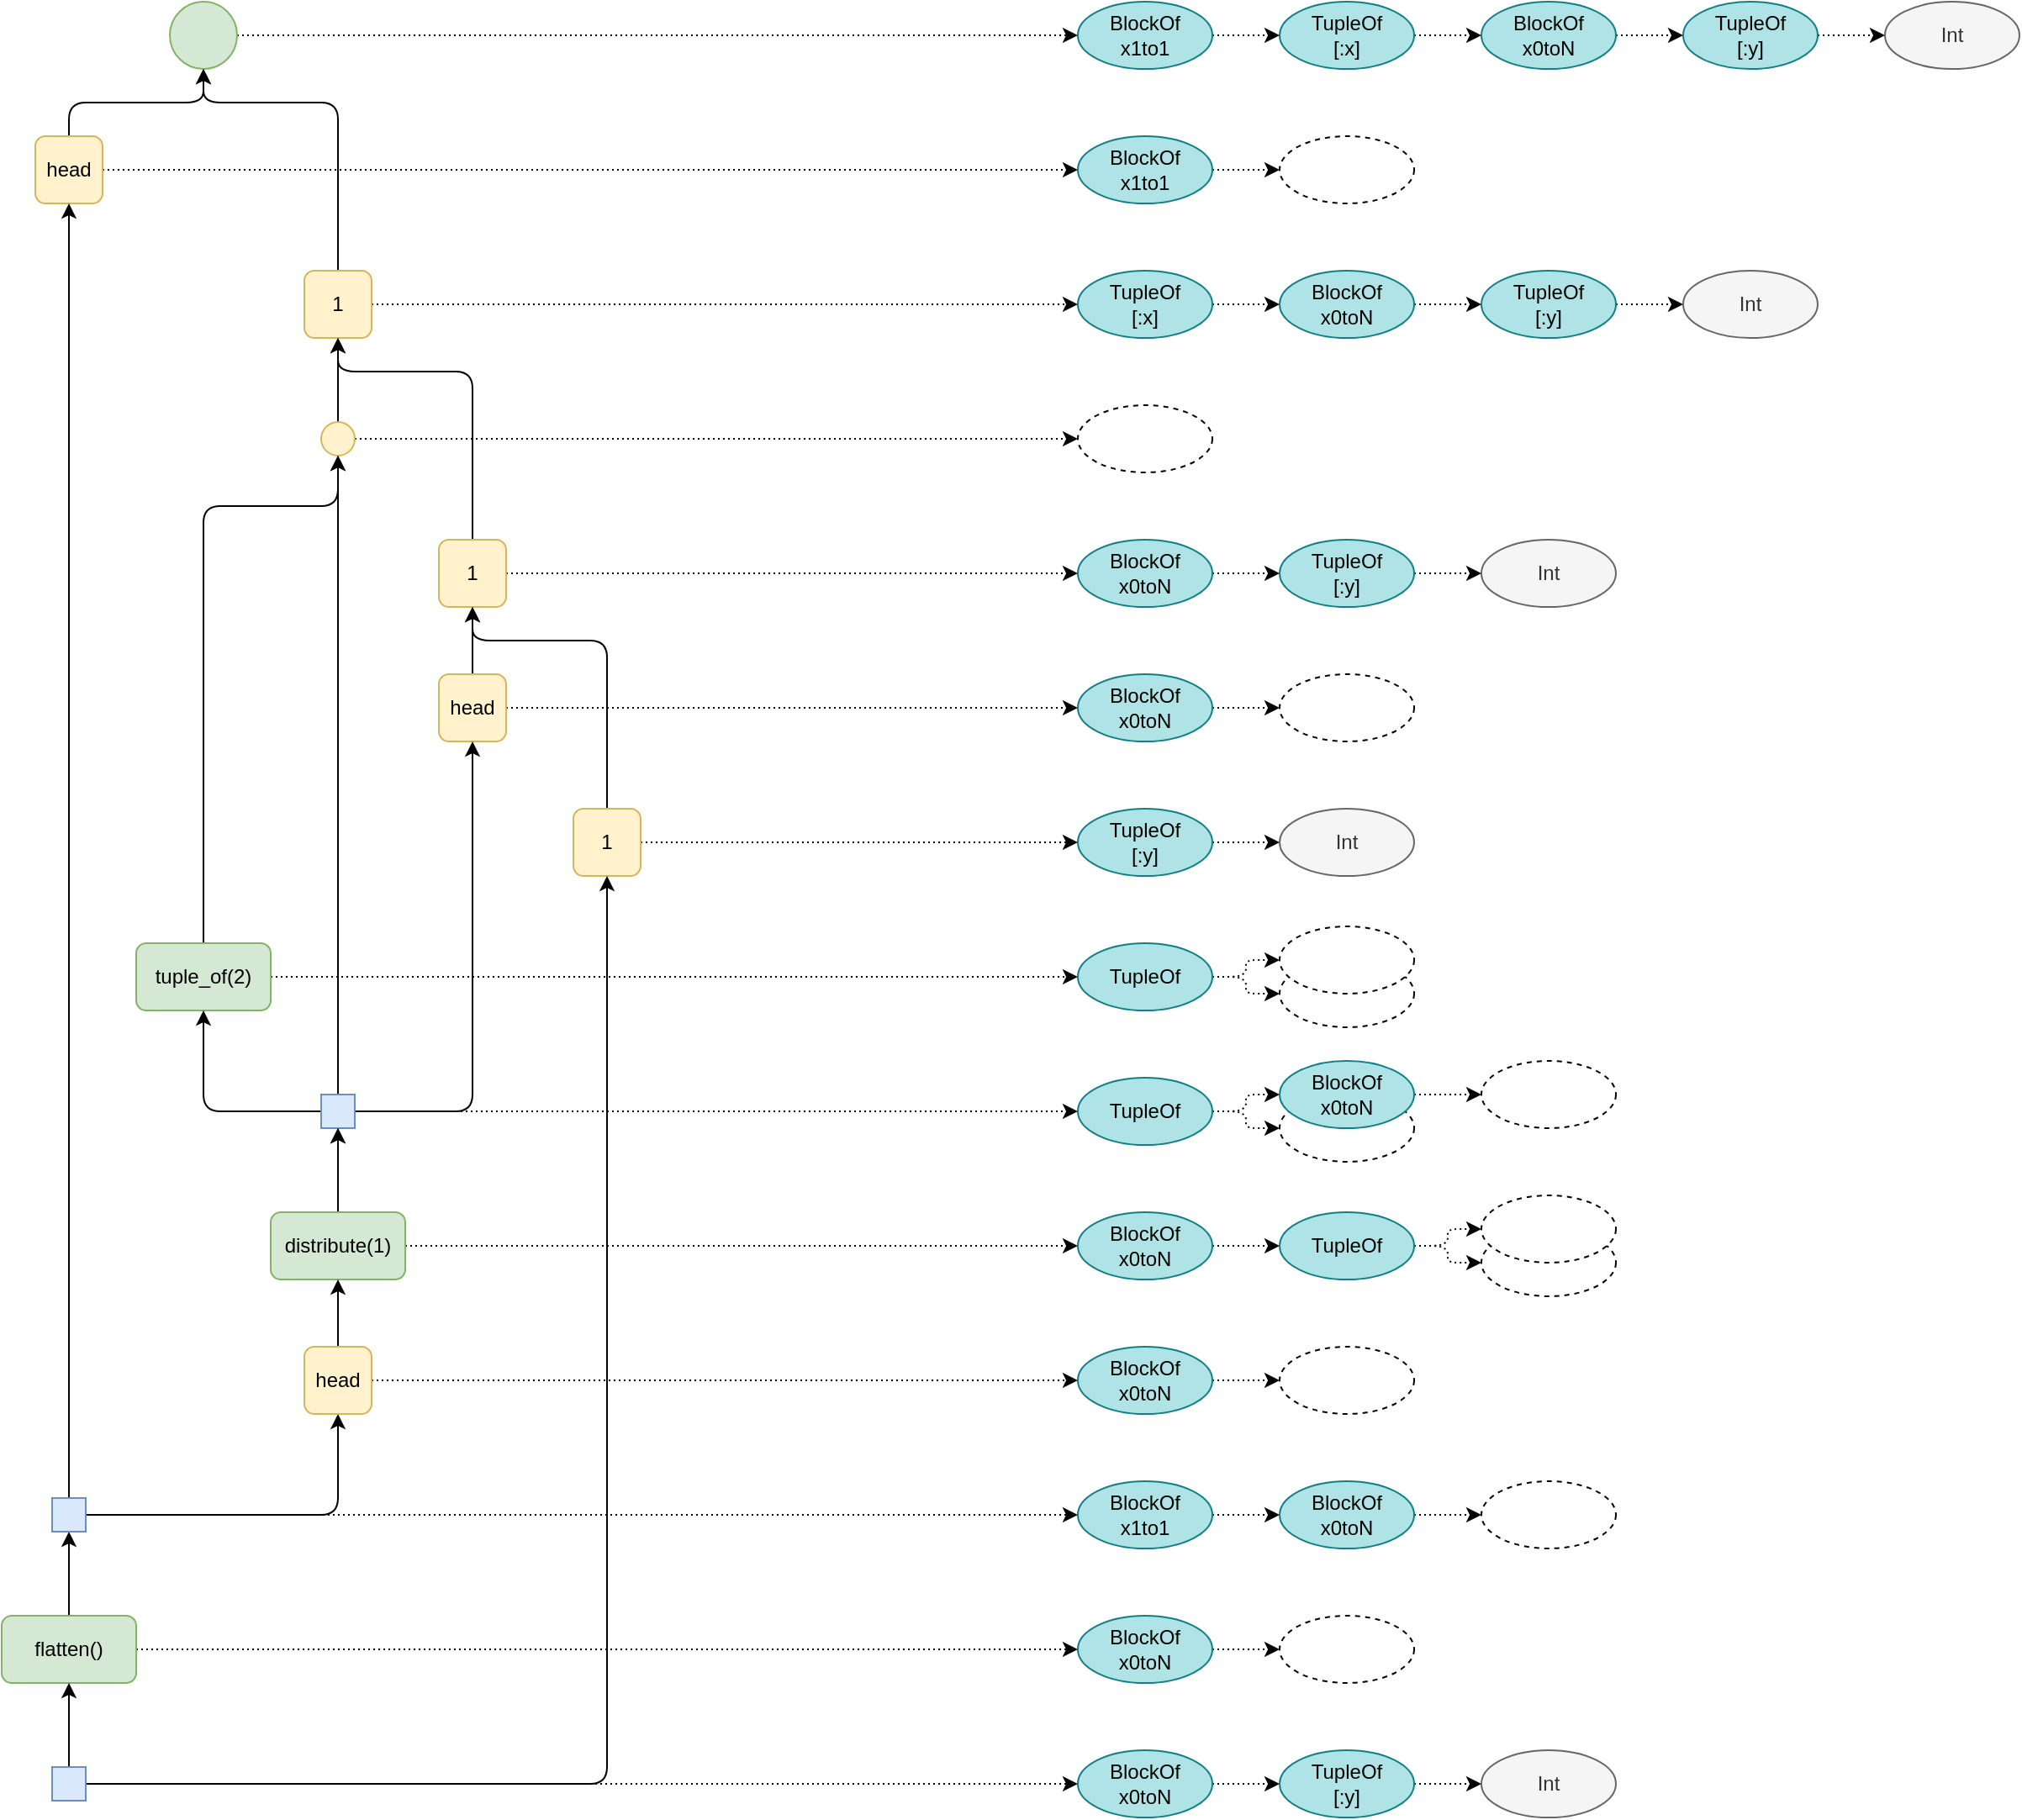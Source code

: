 <mxfile version="14.1.4" type="github"><diagram name="keep(z=&gt;&quot;z&quot;).x" id="u09ic5EeUXiOAb8ldGBu"><mxGraphModel dx="1345" dy="835" grid="1" gridSize="10" guides="1" tooltips="1" connect="1" arrows="1" fold="1" page="1" pageScale="1" pageWidth="2339" pageHeight="3300" math="0" shadow="0"><root><mxCell id="50ZPBAp9W2moqsCLIOhF-0"/><mxCell id="50ZPBAp9W2moqsCLIOhF-1" parent="50ZPBAp9W2moqsCLIOhF-0"/><mxCell id="50ZPBAp9W2moqsCLIOhF-3" style="edgeStyle=orthogonalEdgeStyle;rounded=0;orthogonalLoop=1;jettySize=auto;html=1;dashed=1;dashPattern=1 2;entryX=0;entryY=0.5;entryDx=0;entryDy=0;" edge="1" parent="50ZPBAp9W2moqsCLIOhF-1" source="50ZPBAp9W2moqsCLIOhF-4" target="50ZPBAp9W2moqsCLIOhF-9"><mxGeometry relative="1" as="geometry"><mxPoint x="380" y="300" as="targetPoint"/></mxGeometry></mxCell><mxCell id="50ZPBAp9W2moqsCLIOhF-4" value="" style="ellipse;whiteSpace=wrap;html=1;aspect=fixed;rounded=1;shadow=0;glass=0;sketch=0;align=left;fillColor=#d5e8d4;strokeColor=#82b366;" vertex="1" parent="50ZPBAp9W2moqsCLIOhF-1"><mxGeometry x="260.0" y="240" width="40" height="40" as="geometry"/></mxCell><mxCell id="50ZPBAp9W2moqsCLIOhF-5" style="edgeStyle=orthogonalEdgeStyle;rounded=0;orthogonalLoop=1;jettySize=auto;html=1;entryX=0;entryY=0.5;entryDx=0;entryDy=0;dashed=1;dashPattern=1 2;" edge="1" parent="50ZPBAp9W2moqsCLIOhF-1" source="50ZPBAp9W2moqsCLIOhF-6" target="50ZPBAp9W2moqsCLIOhF-7"><mxGeometry relative="1" as="geometry"/></mxCell><mxCell id="50ZPBAp9W2moqsCLIOhF-6" value="TupleOf&lt;br&gt;[:x]" style="ellipse;whiteSpace=wrap;html=1;fillColor=#b0e3e6;strokeColor=#0e8088;" vertex="1" parent="50ZPBAp9W2moqsCLIOhF-1"><mxGeometry x="920.0" y="240" width="80" height="40" as="geometry"/></mxCell><mxCell id="50ZPBAp9W2moqsCLIOhF-216" style="edgeStyle=orthogonalEdgeStyle;rounded=0;orthogonalLoop=1;jettySize=auto;html=1;entryX=0;entryY=0.5;entryDx=0;entryDy=0;dashed=1;dashPattern=1 2;" edge="1" parent="50ZPBAp9W2moqsCLIOhF-1" source="50ZPBAp9W2moqsCLIOhF-7" target="50ZPBAp9W2moqsCLIOhF-213"><mxGeometry relative="1" as="geometry"/></mxCell><mxCell id="50ZPBAp9W2moqsCLIOhF-7" value="BlockOf&lt;br&gt;x0toN" style="ellipse;whiteSpace=wrap;html=1;fillColor=#b0e3e6;strokeColor=#0e8088;" vertex="1" parent="50ZPBAp9W2moqsCLIOhF-1"><mxGeometry x="1040" y="240" width="80" height="40" as="geometry"/></mxCell><mxCell id="50ZPBAp9W2moqsCLIOhF-8" style="edgeStyle=orthogonalEdgeStyle;rounded=0;orthogonalLoop=1;jettySize=auto;html=1;entryX=0;entryY=0.5;entryDx=0;entryDy=0;dashed=1;dashPattern=1 2;" edge="1" parent="50ZPBAp9W2moqsCLIOhF-1" source="50ZPBAp9W2moqsCLIOhF-9" target="50ZPBAp9W2moqsCLIOhF-6"><mxGeometry relative="1" as="geometry"/></mxCell><mxCell id="50ZPBAp9W2moqsCLIOhF-9" value="BlockOf&lt;br&gt;x1to1" style="ellipse;whiteSpace=wrap;html=1;fillColor=#b0e3e6;strokeColor=#0e8088;" vertex="1" parent="50ZPBAp9W2moqsCLIOhF-1"><mxGeometry x="800.0" y="240" width="80" height="40" as="geometry"/></mxCell><mxCell id="50ZPBAp9W2moqsCLIOhF-10" style="edgeStyle=orthogonalEdgeStyle;rounded=0;orthogonalLoop=1;jettySize=auto;html=1;entryX=0;entryY=0.5;entryDx=0;entryDy=0;dashed=1;dashPattern=1 2;" edge="1" parent="50ZPBAp9W2moqsCLIOhF-1" source="50ZPBAp9W2moqsCLIOhF-12" target="50ZPBAp9W2moqsCLIOhF-17"><mxGeometry relative="1" as="geometry"/></mxCell><mxCell id="50ZPBAp9W2moqsCLIOhF-11" style="edgeStyle=orthogonalEdgeStyle;rounded=1;orthogonalLoop=1;jettySize=auto;html=1;entryX=0.5;entryY=1;entryDx=0;entryDy=0;exitX=0.5;exitY=0;exitDx=0;exitDy=0;" edge="1" parent="50ZPBAp9W2moqsCLIOhF-1" source="50ZPBAp9W2moqsCLIOhF-12" target="50ZPBAp9W2moqsCLIOhF-4"><mxGeometry relative="1" as="geometry"><Array as="points"><mxPoint x="200" y="300"/><mxPoint x="280" y="300"/></Array></mxGeometry></mxCell><mxCell id="50ZPBAp9W2moqsCLIOhF-12" value="head" style="rounded=1;whiteSpace=wrap;html=1;fillColor=#fff2cc;strokeColor=#d6b656;" vertex="1" parent="50ZPBAp9W2moqsCLIOhF-1"><mxGeometry x="180.0" y="320" width="40" height="40" as="geometry"/></mxCell><mxCell id="50ZPBAp9W2moqsCLIOhF-13" style="edgeStyle=orthogonalEdgeStyle;rounded=0;orthogonalLoop=1;jettySize=auto;html=1;exitX=1;exitY=0.5;exitDx=0;exitDy=0;entryX=0;entryY=0.5;entryDx=0;entryDy=0;dashed=1;dashPattern=1 2;" edge="1" parent="50ZPBAp9W2moqsCLIOhF-1" source="50ZPBAp9W2moqsCLIOhF-15" target="rJ4HG2NPKZ0k5CCJqCSB-4"><mxGeometry relative="1" as="geometry"><mxPoint x="800" y="420" as="targetPoint"/></mxGeometry></mxCell><mxCell id="50ZPBAp9W2moqsCLIOhF-14" style="edgeStyle=orthogonalEdgeStyle;rounded=1;orthogonalLoop=1;jettySize=auto;html=1;entryX=0.5;entryY=1;entryDx=0;entryDy=0;" edge="1" parent="50ZPBAp9W2moqsCLIOhF-1" source="50ZPBAp9W2moqsCLIOhF-15" target="50ZPBAp9W2moqsCLIOhF-4"><mxGeometry relative="1" as="geometry"><Array as="points"><mxPoint x="360" y="300"/><mxPoint x="280" y="300"/></Array></mxGeometry></mxCell><mxCell id="50ZPBAp9W2moqsCLIOhF-15" value="1" style="rounded=1;whiteSpace=wrap;html=1;fillColor=#fff2cc;strokeColor=#d6b656;" vertex="1" parent="50ZPBAp9W2moqsCLIOhF-1"><mxGeometry x="340.0" y="400" width="40" height="40" as="geometry"/></mxCell><mxCell id="50ZPBAp9W2moqsCLIOhF-16" style="edgeStyle=orthogonalEdgeStyle;rounded=0;orthogonalLoop=1;jettySize=auto;html=1;entryX=0;entryY=0.5;entryDx=0;entryDy=0;dashed=1;dashPattern=1 2;" edge="1" parent="50ZPBAp9W2moqsCLIOhF-1" source="50ZPBAp9W2moqsCLIOhF-17" target="50ZPBAp9W2moqsCLIOhF-18"><mxGeometry relative="1" as="geometry"/></mxCell><mxCell id="50ZPBAp9W2moqsCLIOhF-17" value="BlockOf&lt;br&gt;x1to1" style="ellipse;whiteSpace=wrap;html=1;fillColor=#b0e3e6;strokeColor=#0e8088;" vertex="1" parent="50ZPBAp9W2moqsCLIOhF-1"><mxGeometry x="800.0" y="320" width="80" height="40" as="geometry"/></mxCell><mxCell id="50ZPBAp9W2moqsCLIOhF-18" value="" style="ellipse;whiteSpace=wrap;html=1;dashed=1;" vertex="1" parent="50ZPBAp9W2moqsCLIOhF-1"><mxGeometry x="920" y="320" width="80" height="40" as="geometry"/></mxCell><mxCell id="50ZPBAp9W2moqsCLIOhF-144" style="edgeStyle=orthogonalEdgeStyle;rounded=1;orthogonalLoop=1;jettySize=auto;html=1;entryX=0.5;entryY=1;entryDx=0;entryDy=0;strokeColor=#000000;exitX=0.5;exitY=0;exitDx=0;exitDy=0;" edge="1" parent="50ZPBAp9W2moqsCLIOhF-1" source="rJ4HG2NPKZ0k5CCJqCSB-1" target="50ZPBAp9W2moqsCLIOhF-15"><mxGeometry relative="1" as="geometry"><mxPoint x="360.0" y="480" as="sourcePoint"/></mxGeometry></mxCell><mxCell id="50ZPBAp9W2moqsCLIOhF-215" style="edgeStyle=orthogonalEdgeStyle;rounded=0;orthogonalLoop=1;jettySize=auto;html=1;entryX=0;entryY=0.5;entryDx=0;entryDy=0;dashed=1;dashPattern=1 2;" edge="1" parent="50ZPBAp9W2moqsCLIOhF-1" source="50ZPBAp9W2moqsCLIOhF-213" target="50ZPBAp9W2moqsCLIOhF-214"><mxGeometry relative="1" as="geometry"/></mxCell><mxCell id="50ZPBAp9W2moqsCLIOhF-213" value="TupleOf&lt;br&gt;[:y]" style="ellipse;whiteSpace=wrap;html=1;fillColor=#b0e3e6;strokeColor=#0e8088;" vertex="1" parent="50ZPBAp9W2moqsCLIOhF-1"><mxGeometry x="1160" y="240" width="80" height="40" as="geometry"/></mxCell><mxCell id="50ZPBAp9W2moqsCLIOhF-214" value="Int" style="ellipse;whiteSpace=wrap;html=1;fillColor=#f5f5f5;strokeColor=#666666;fontColor=#333333;" vertex="1" parent="50ZPBAp9W2moqsCLIOhF-1"><mxGeometry x="1280" y="240" width="80" height="40" as="geometry"/></mxCell><mxCell id="rJ4HG2NPKZ0k5CCJqCSB-0" style="edgeStyle=orthogonalEdgeStyle;rounded=1;orthogonalLoop=1;jettySize=auto;html=1;exitX=1;exitY=0.5;exitDx=0;exitDy=0;entryX=0;entryY=0.5;entryDx=0;entryDy=0;dashed=1;dashPattern=1 2;" edge="1" parent="50ZPBAp9W2moqsCLIOhF-1" source="rJ4HG2NPKZ0k5CCJqCSB-1" target="rJ4HG2NPKZ0k5CCJqCSB-2"><mxGeometry relative="1" as="geometry"/></mxCell><mxCell id="rJ4HG2NPKZ0k5CCJqCSB-1" value="" style="ellipse;whiteSpace=wrap;html=1;aspect=fixed;rounded=1;shadow=0;glass=0;sketch=0;align=left;fillColor=#fff2cc;strokeColor=#d6b656;" vertex="1" parent="50ZPBAp9W2moqsCLIOhF-1"><mxGeometry x="350" y="490" width="20" height="20" as="geometry"/></mxCell><mxCell id="rJ4HG2NPKZ0k5CCJqCSB-2" value="" style="ellipse;whiteSpace=wrap;html=1;dashed=1;" vertex="1" parent="50ZPBAp9W2moqsCLIOhF-1"><mxGeometry x="800" y="480" width="80" height="40" as="geometry"/></mxCell><mxCell id="rJ4HG2NPKZ0k5CCJqCSB-3" style="edgeStyle=orthogonalEdgeStyle;rounded=0;orthogonalLoop=1;jettySize=auto;html=1;entryX=0;entryY=0.5;entryDx=0;entryDy=0;dashed=1;dashPattern=1 2;" edge="1" parent="50ZPBAp9W2moqsCLIOhF-1" source="rJ4HG2NPKZ0k5CCJqCSB-4" target="rJ4HG2NPKZ0k5CCJqCSB-6"><mxGeometry relative="1" as="geometry"/></mxCell><mxCell id="rJ4HG2NPKZ0k5CCJqCSB-4" value="TupleOf&lt;br&gt;[:x]" style="ellipse;whiteSpace=wrap;html=1;fillColor=#b0e3e6;strokeColor=#0e8088;" vertex="1" parent="50ZPBAp9W2moqsCLIOhF-1"><mxGeometry x="800.0" y="400" width="80" height="40" as="geometry"/></mxCell><mxCell id="rJ4HG2NPKZ0k5CCJqCSB-5" style="edgeStyle=orthogonalEdgeStyle;rounded=0;orthogonalLoop=1;jettySize=auto;html=1;entryX=0;entryY=0.5;entryDx=0;entryDy=0;dashed=1;dashPattern=1 2;" edge="1" parent="50ZPBAp9W2moqsCLIOhF-1" source="rJ4HG2NPKZ0k5CCJqCSB-6" target="rJ4HG2NPKZ0k5CCJqCSB-8"><mxGeometry relative="1" as="geometry"/></mxCell><mxCell id="rJ4HG2NPKZ0k5CCJqCSB-6" value="BlockOf&lt;br&gt;x0toN" style="ellipse;whiteSpace=wrap;html=1;fillColor=#b0e3e6;strokeColor=#0e8088;" vertex="1" parent="50ZPBAp9W2moqsCLIOhF-1"><mxGeometry x="920" y="400" width="80" height="40" as="geometry"/></mxCell><mxCell id="rJ4HG2NPKZ0k5CCJqCSB-7" style="edgeStyle=orthogonalEdgeStyle;rounded=0;orthogonalLoop=1;jettySize=auto;html=1;entryX=0;entryY=0.5;entryDx=0;entryDy=0;dashed=1;dashPattern=1 2;" edge="1" parent="50ZPBAp9W2moqsCLIOhF-1" source="rJ4HG2NPKZ0k5CCJqCSB-8" target="rJ4HG2NPKZ0k5CCJqCSB-9"><mxGeometry relative="1" as="geometry"/></mxCell><mxCell id="rJ4HG2NPKZ0k5CCJqCSB-8" value="TupleOf&lt;br&gt;[:y]" style="ellipse;whiteSpace=wrap;html=1;fillColor=#b0e3e6;strokeColor=#0e8088;" vertex="1" parent="50ZPBAp9W2moqsCLIOhF-1"><mxGeometry x="1040" y="400" width="80" height="40" as="geometry"/></mxCell><mxCell id="rJ4HG2NPKZ0k5CCJqCSB-9" value="Int" style="ellipse;whiteSpace=wrap;html=1;fillColor=#f5f5f5;strokeColor=#666666;fontColor=#333333;" vertex="1" parent="50ZPBAp9W2moqsCLIOhF-1"><mxGeometry x="1160" y="400" width="80" height="40" as="geometry"/></mxCell><mxCell id="rJ4HG2NPKZ0k5CCJqCSB-10" style="edgeStyle=orthogonalEdgeStyle;rounded=0;orthogonalLoop=1;jettySize=auto;html=1;exitX=1;exitY=0.5;exitDx=0;exitDy=0;entryX=0;entryY=0.5;entryDx=0;entryDy=0;dashed=1;dashPattern=1 2;" edge="1" parent="50ZPBAp9W2moqsCLIOhF-1" source="rJ4HG2NPKZ0k5CCJqCSB-11" target="rJ4HG2NPKZ0k5CCJqCSB-15"><mxGeometry relative="1" as="geometry"><mxPoint x="880.0" y="580" as="targetPoint"/></mxGeometry></mxCell><mxCell id="rJ4HG2NPKZ0k5CCJqCSB-19" style="edgeStyle=orthogonalEdgeStyle;rounded=1;orthogonalLoop=1;jettySize=auto;html=1;entryX=0.5;entryY=1;entryDx=0;entryDy=0;" edge="1" parent="50ZPBAp9W2moqsCLIOhF-1" source="rJ4HG2NPKZ0k5CCJqCSB-11" target="50ZPBAp9W2moqsCLIOhF-15"><mxGeometry relative="1" as="geometry"><Array as="points"><mxPoint x="440" y="460"/><mxPoint x="360" y="460"/></Array></mxGeometry></mxCell><mxCell id="rJ4HG2NPKZ0k5CCJqCSB-11" value="1" style="rounded=1;whiteSpace=wrap;html=1;fillColor=#fff2cc;strokeColor=#d6b656;" vertex="1" parent="50ZPBAp9W2moqsCLIOhF-1"><mxGeometry x="420.0" y="560" width="40" height="40" as="geometry"/></mxCell><mxCell id="rJ4HG2NPKZ0k5CCJqCSB-14" style="edgeStyle=orthogonalEdgeStyle;rounded=0;orthogonalLoop=1;jettySize=auto;html=1;entryX=0;entryY=0.5;entryDx=0;entryDy=0;dashed=1;dashPattern=1 2;" edge="1" parent="50ZPBAp9W2moqsCLIOhF-1" source="rJ4HG2NPKZ0k5CCJqCSB-15" target="rJ4HG2NPKZ0k5CCJqCSB-17"><mxGeometry relative="1" as="geometry"/></mxCell><mxCell id="rJ4HG2NPKZ0k5CCJqCSB-15" value="BlockOf&lt;br&gt;x0toN" style="ellipse;whiteSpace=wrap;html=1;fillColor=#b0e3e6;strokeColor=#0e8088;" vertex="1" parent="50ZPBAp9W2moqsCLIOhF-1"><mxGeometry x="800" y="560" width="80" height="40" as="geometry"/></mxCell><mxCell id="rJ4HG2NPKZ0k5CCJqCSB-16" style="edgeStyle=orthogonalEdgeStyle;rounded=0;orthogonalLoop=1;jettySize=auto;html=1;entryX=0;entryY=0.5;entryDx=0;entryDy=0;dashed=1;dashPattern=1 2;" edge="1" parent="50ZPBAp9W2moqsCLIOhF-1" source="rJ4HG2NPKZ0k5CCJqCSB-17" target="rJ4HG2NPKZ0k5CCJqCSB-18"><mxGeometry relative="1" as="geometry"/></mxCell><mxCell id="rJ4HG2NPKZ0k5CCJqCSB-17" value="TupleOf&lt;br&gt;[:y]" style="ellipse;whiteSpace=wrap;html=1;fillColor=#b0e3e6;strokeColor=#0e8088;" vertex="1" parent="50ZPBAp9W2moqsCLIOhF-1"><mxGeometry x="920" y="560" width="80" height="40" as="geometry"/></mxCell><mxCell id="rJ4HG2NPKZ0k5CCJqCSB-18" value="Int" style="ellipse;whiteSpace=wrap;html=1;fillColor=#f5f5f5;strokeColor=#666666;fontColor=#333333;" vertex="1" parent="50ZPBAp9W2moqsCLIOhF-1"><mxGeometry x="1040" y="560" width="80" height="40" as="geometry"/></mxCell><mxCell id="rJ4HG2NPKZ0k5CCJqCSB-22" style="edgeStyle=orthogonalEdgeStyle;rounded=1;orthogonalLoop=1;jettySize=auto;html=1;entryX=0.5;entryY=1;entryDx=0;entryDy=0;" edge="1" parent="50ZPBAp9W2moqsCLIOhF-1" source="rJ4HG2NPKZ0k5CCJqCSB-20" target="rJ4HG2NPKZ0k5CCJqCSB-11"><mxGeometry relative="1" as="geometry"/></mxCell><mxCell id="rJ4HG2NPKZ0k5CCJqCSB-30" style="edgeStyle=orthogonalEdgeStyle;rounded=1;orthogonalLoop=1;jettySize=auto;html=1;entryX=0;entryY=0.5;entryDx=0;entryDy=0;dashed=1;dashPattern=1 2;" edge="1" parent="50ZPBAp9W2moqsCLIOhF-1" source="rJ4HG2NPKZ0k5CCJqCSB-20" target="rJ4HG2NPKZ0k5CCJqCSB-28"><mxGeometry relative="1" as="geometry"/></mxCell><mxCell id="rJ4HG2NPKZ0k5CCJqCSB-20" value="head" style="rounded=1;whiteSpace=wrap;html=1;fillColor=#fff2cc;strokeColor=#d6b656;" vertex="1" parent="50ZPBAp9W2moqsCLIOhF-1"><mxGeometry x="420.0" y="640" width="40" height="40" as="geometry"/></mxCell><mxCell id="rJ4HG2NPKZ0k5CCJqCSB-23" style="edgeStyle=orthogonalEdgeStyle;rounded=1;orthogonalLoop=1;jettySize=auto;html=1;entryX=0.5;entryY=1;entryDx=0;entryDy=0;" edge="1" parent="50ZPBAp9W2moqsCLIOhF-1" source="rJ4HG2NPKZ0k5CCJqCSB-21" target="rJ4HG2NPKZ0k5CCJqCSB-11"><mxGeometry relative="1" as="geometry"><Array as="points"><mxPoint x="520" y="620"/><mxPoint x="440" y="620"/></Array></mxGeometry></mxCell><mxCell id="rJ4HG2NPKZ0k5CCJqCSB-32" style="edgeStyle=orthogonalEdgeStyle;rounded=1;orthogonalLoop=1;jettySize=auto;html=1;entryX=0;entryY=0.5;entryDx=0;entryDy=0;dashed=1;dashPattern=1 2;" edge="1" parent="50ZPBAp9W2moqsCLIOhF-1" source="rJ4HG2NPKZ0k5CCJqCSB-21" target="rJ4HG2NPKZ0k5CCJqCSB-26"><mxGeometry relative="1" as="geometry"/></mxCell><mxCell id="rJ4HG2NPKZ0k5CCJqCSB-21" value="1" style="rounded=1;whiteSpace=wrap;html=1;fillColor=#fff2cc;strokeColor=#d6b656;" vertex="1" parent="50ZPBAp9W2moqsCLIOhF-1"><mxGeometry x="500.0" y="720" width="40" height="40" as="geometry"/></mxCell><mxCell id="rJ4HG2NPKZ0k5CCJqCSB-25" style="edgeStyle=orthogonalEdgeStyle;rounded=0;orthogonalLoop=1;jettySize=auto;html=1;entryX=0;entryY=0.5;entryDx=0;entryDy=0;dashed=1;dashPattern=1 2;" edge="1" parent="50ZPBAp9W2moqsCLIOhF-1" source="rJ4HG2NPKZ0k5CCJqCSB-26" target="rJ4HG2NPKZ0k5CCJqCSB-27"><mxGeometry relative="1" as="geometry"/></mxCell><mxCell id="rJ4HG2NPKZ0k5CCJqCSB-26" value="TupleOf&lt;br&gt;[:y]" style="ellipse;whiteSpace=wrap;html=1;fillColor=#b0e3e6;strokeColor=#0e8088;" vertex="1" parent="50ZPBAp9W2moqsCLIOhF-1"><mxGeometry x="800" y="720" width="80" height="40" as="geometry"/></mxCell><mxCell id="rJ4HG2NPKZ0k5CCJqCSB-27" value="Int" style="ellipse;whiteSpace=wrap;html=1;fillColor=#f5f5f5;strokeColor=#666666;fontColor=#333333;" vertex="1" parent="50ZPBAp9W2moqsCLIOhF-1"><mxGeometry x="920" y="720" width="80" height="40" as="geometry"/></mxCell><mxCell id="rJ4HG2NPKZ0k5CCJqCSB-31" style="edgeStyle=orthogonalEdgeStyle;rounded=1;orthogonalLoop=1;jettySize=auto;html=1;entryX=0;entryY=0.5;entryDx=0;entryDy=0;dashed=1;dashPattern=1 2;" edge="1" parent="50ZPBAp9W2moqsCLIOhF-1" source="rJ4HG2NPKZ0k5CCJqCSB-28" target="rJ4HG2NPKZ0k5CCJqCSB-29"><mxGeometry relative="1" as="geometry"/></mxCell><mxCell id="rJ4HG2NPKZ0k5CCJqCSB-28" value="BlockOf&lt;br&gt;x0toN" style="ellipse;whiteSpace=wrap;html=1;fillColor=#b0e3e6;strokeColor=#0e8088;" vertex="1" parent="50ZPBAp9W2moqsCLIOhF-1"><mxGeometry x="800" y="640" width="80" height="40" as="geometry"/></mxCell><mxCell id="rJ4HG2NPKZ0k5CCJqCSB-29" value="" style="ellipse;whiteSpace=wrap;html=1;dashed=1;" vertex="1" parent="50ZPBAp9W2moqsCLIOhF-1"><mxGeometry x="920" y="640" width="80" height="40" as="geometry"/></mxCell><mxCell id="l6poA-RnXSSQxTHwChxh-1" style="edgeStyle=orthogonalEdgeStyle;rounded=1;orthogonalLoop=1;jettySize=auto;html=1;entryX=0.5;entryY=1;entryDx=0;entryDy=0;" edge="1" parent="50ZPBAp9W2moqsCLIOhF-1" source="l6poA-RnXSSQxTHwChxh-0" target="rJ4HG2NPKZ0k5CCJqCSB-1"><mxGeometry relative="1" as="geometry"><Array as="points"><mxPoint x="280" y="540"/><mxPoint x="360" y="540"/></Array></mxGeometry></mxCell><mxCell id="l6poA-RnXSSQxTHwChxh-7" style="edgeStyle=orthogonalEdgeStyle;rounded=1;orthogonalLoop=1;jettySize=auto;html=1;entryX=0;entryY=0.5;entryDx=0;entryDy=0;dashed=1;dashPattern=1 2;" edge="1" parent="50ZPBAp9W2moqsCLIOhF-1" source="l6poA-RnXSSQxTHwChxh-0" target="l6poA-RnXSSQxTHwChxh-3"><mxGeometry relative="1" as="geometry"/></mxCell><mxCell id="l6poA-RnXSSQxTHwChxh-0" value="tuple_of(2)" style="rounded=1;whiteSpace=wrap;html=1;fillColor=#d5e8d4;strokeColor=#82b366;" vertex="1" parent="50ZPBAp9W2moqsCLIOhF-1"><mxGeometry x="240" y="800" width="80" height="40" as="geometry"/></mxCell><mxCell id="l6poA-RnXSSQxTHwChxh-2" style="edgeStyle=orthogonalEdgeStyle;rounded=1;orthogonalLoop=1;jettySize=auto;html=1;entryX=0;entryY=0.5;entryDx=0;entryDy=0;dashed=1;dashPattern=1 2;" edge="1" parent="50ZPBAp9W2moqsCLIOhF-1" source="l6poA-RnXSSQxTHwChxh-3" target="l6poA-RnXSSQxTHwChxh-4"><mxGeometry relative="1" as="geometry"/></mxCell><mxCell id="l6poA-RnXSSQxTHwChxh-6" style="edgeStyle=orthogonalEdgeStyle;rounded=1;orthogonalLoop=1;jettySize=auto;html=1;entryX=0;entryY=0.5;entryDx=0;entryDy=0;dashed=1;dashPattern=1 2;" edge="1" parent="50ZPBAp9W2moqsCLIOhF-1" source="l6poA-RnXSSQxTHwChxh-3" target="l6poA-RnXSSQxTHwChxh-5"><mxGeometry relative="1" as="geometry"/></mxCell><mxCell id="l6poA-RnXSSQxTHwChxh-3" value="TupleOf" style="ellipse;whiteSpace=wrap;html=1;fillColor=#b0e3e6;strokeColor=#0e8088;" vertex="1" parent="50ZPBAp9W2moqsCLIOhF-1"><mxGeometry x="800" y="800" width="80" height="40" as="geometry"/></mxCell><mxCell id="l6poA-RnXSSQxTHwChxh-5" value="" style="ellipse;whiteSpace=wrap;html=1;dashed=1;" vertex="1" parent="50ZPBAp9W2moqsCLIOhF-1"><mxGeometry x="920" y="810" width="80" height="40" as="geometry"/></mxCell><mxCell id="lDamT650DKz6mLPzZlBC-1" style="edgeStyle=orthogonalEdgeStyle;rounded=1;orthogonalLoop=1;jettySize=auto;html=1;entryX=0.5;entryY=1;entryDx=0;entryDy=0;" edge="1" parent="50ZPBAp9W2moqsCLIOhF-1" source="lDamT650DKz6mLPzZlBC-0" target="l6poA-RnXSSQxTHwChxh-0"><mxGeometry relative="1" as="geometry"/></mxCell><mxCell id="lDamT650DKz6mLPzZlBC-2" style="edgeStyle=orthogonalEdgeStyle;rounded=1;orthogonalLoop=1;jettySize=auto;html=1;entryX=0.5;entryY=1;entryDx=0;entryDy=0;" edge="1" parent="50ZPBAp9W2moqsCLIOhF-1" source="lDamT650DKz6mLPzZlBC-0" target="rJ4HG2NPKZ0k5CCJqCSB-20"><mxGeometry relative="1" as="geometry"/></mxCell><mxCell id="lDamT650DKz6mLPzZlBC-3" style="edgeStyle=orthogonalEdgeStyle;rounded=1;orthogonalLoop=1;jettySize=auto;html=1;entryX=0.5;entryY=1;entryDx=0;entryDy=0;" edge="1" parent="50ZPBAp9W2moqsCLIOhF-1" source="lDamT650DKz6mLPzZlBC-0" target="rJ4HG2NPKZ0k5CCJqCSB-1"><mxGeometry relative="1" as="geometry"><mxPoint x="360" y="570" as="targetPoint"/></mxGeometry></mxCell><mxCell id="lDamT650DKz6mLPzZlBC-12" style="edgeStyle=orthogonalEdgeStyle;rounded=1;orthogonalLoop=1;jettySize=auto;html=1;entryX=0;entryY=0.5;entryDx=0;entryDy=0;dashed=1;dashPattern=1 2;" edge="1" parent="50ZPBAp9W2moqsCLIOhF-1" source="lDamT650DKz6mLPzZlBC-0" target="lDamT650DKz6mLPzZlBC-6"><mxGeometry relative="1" as="geometry"/></mxCell><mxCell id="lDamT650DKz6mLPzZlBC-0" value="" style="rounded=0;whiteSpace=wrap;html=1;fillColor=#dae8fc;strokeColor=#6c8ebf;" vertex="1" parent="50ZPBAp9W2moqsCLIOhF-1"><mxGeometry x="350.0" y="890" width="20" height="20" as="geometry"/></mxCell><mxCell id="lDamT650DKz6mLPzZlBC-4" style="edgeStyle=orthogonalEdgeStyle;rounded=1;orthogonalLoop=1;jettySize=auto;html=1;entryX=0;entryY=0.5;entryDx=0;entryDy=0;dashed=1;dashPattern=1 2;" edge="1" parent="50ZPBAp9W2moqsCLIOhF-1" source="lDamT650DKz6mLPzZlBC-6" target="lDamT650DKz6mLPzZlBC-10"><mxGeometry relative="1" as="geometry"><mxPoint x="920" y="890" as="targetPoint"/></mxGeometry></mxCell><mxCell id="lDamT650DKz6mLPzZlBC-5" style="edgeStyle=orthogonalEdgeStyle;rounded=1;orthogonalLoop=1;jettySize=auto;html=1;entryX=0;entryY=0.5;entryDx=0;entryDy=0;dashed=1;dashPattern=1 2;" edge="1" parent="50ZPBAp9W2moqsCLIOhF-1" source="lDamT650DKz6mLPzZlBC-6" target="lDamT650DKz6mLPzZlBC-8"><mxGeometry relative="1" as="geometry"/></mxCell><mxCell id="lDamT650DKz6mLPzZlBC-6" value="TupleOf" style="ellipse;whiteSpace=wrap;html=1;fillColor=#b0e3e6;strokeColor=#0e8088;" vertex="1" parent="50ZPBAp9W2moqsCLIOhF-1"><mxGeometry x="800" y="880" width="80" height="40" as="geometry"/></mxCell><mxCell id="lDamT650DKz6mLPzZlBC-8" value="" style="ellipse;whiteSpace=wrap;html=1;dashed=1;" vertex="1" parent="50ZPBAp9W2moqsCLIOhF-1"><mxGeometry x="920" y="890" width="80" height="40" as="geometry"/></mxCell><mxCell id="lDamT650DKz6mLPzZlBC-9" style="edgeStyle=orthogonalEdgeStyle;rounded=1;orthogonalLoop=1;jettySize=auto;html=1;entryX=0;entryY=0.5;entryDx=0;entryDy=0;dashed=1;dashPattern=1 2;" edge="1" parent="50ZPBAp9W2moqsCLIOhF-1" source="lDamT650DKz6mLPzZlBC-10" target="lDamT650DKz6mLPzZlBC-11"><mxGeometry relative="1" as="geometry"/></mxCell><mxCell id="lDamT650DKz6mLPzZlBC-10" value="BlockOf&lt;br&gt;x0toN" style="ellipse;whiteSpace=wrap;html=1;fillColor=#b0e3e6;strokeColor=#0e8088;" vertex="1" parent="50ZPBAp9W2moqsCLIOhF-1"><mxGeometry x="920" y="870" width="80" height="40" as="geometry"/></mxCell><mxCell id="lDamT650DKz6mLPzZlBC-11" value="" style="ellipse;whiteSpace=wrap;html=1;dashed=1;" vertex="1" parent="50ZPBAp9W2moqsCLIOhF-1"><mxGeometry x="1040" y="870" width="80" height="40" as="geometry"/></mxCell><mxCell id="l6poA-RnXSSQxTHwChxh-4" value="" style="ellipse;whiteSpace=wrap;html=1;dashed=1;" vertex="1" parent="50ZPBAp9W2moqsCLIOhF-1"><mxGeometry x="920" y="790" width="80" height="40" as="geometry"/></mxCell><mxCell id="lDamT650DKz6mLPzZlBC-20" style="edgeStyle=orthogonalEdgeStyle;rounded=1;orthogonalLoop=1;jettySize=auto;html=1;entryX=0;entryY=0.5;entryDx=0;entryDy=0;dashed=1;dashPattern=1 2;" edge="1" parent="50ZPBAp9W2moqsCLIOhF-1" source="lDamT650DKz6mLPzZlBC-13" target="lDamT650DKz6mLPzZlBC-14"><mxGeometry relative="1" as="geometry"/></mxCell><mxCell id="lDamT650DKz6mLPzZlBC-22" style="edgeStyle=orthogonalEdgeStyle;rounded=1;orthogonalLoop=1;jettySize=auto;html=1;entryX=0.5;entryY=1;entryDx=0;entryDy=0;" edge="1" parent="50ZPBAp9W2moqsCLIOhF-1" source="lDamT650DKz6mLPzZlBC-13" target="lDamT650DKz6mLPzZlBC-0"><mxGeometry relative="1" as="geometry"/></mxCell><mxCell id="sLpWqep00FUc6430DV7D-0" value="" style="edgeStyle=orthogonalEdgeStyle;rounded=1;orthogonalLoop=1;jettySize=auto;html=1;dashed=1;dashPattern=1 2;" edge="1" parent="50ZPBAp9W2moqsCLIOhF-1" source="lDamT650DKz6mLPzZlBC-13" target="lDamT650DKz6mLPzZlBC-0"><mxGeometry relative="1" as="geometry"/></mxCell><mxCell id="lDamT650DKz6mLPzZlBC-13" value="distribute(1)" style="rounded=1;whiteSpace=wrap;html=1;fillColor=#d5e8d4;strokeColor=#82b366;" vertex="1" parent="50ZPBAp9W2moqsCLIOhF-1"><mxGeometry x="320" y="960" width="80" height="40" as="geometry"/></mxCell><mxCell id="lDamT650DKz6mLPzZlBC-21" style="edgeStyle=orthogonalEdgeStyle;rounded=1;orthogonalLoop=1;jettySize=auto;html=1;entryX=0;entryY=0.5;entryDx=0;entryDy=0;dashed=1;dashPattern=1 2;" edge="1" parent="50ZPBAp9W2moqsCLIOhF-1" source="lDamT650DKz6mLPzZlBC-14" target="lDamT650DKz6mLPzZlBC-17"><mxGeometry relative="1" as="geometry"/></mxCell><mxCell id="lDamT650DKz6mLPzZlBC-14" value="BlockOf&lt;br&gt;x0toN" style="ellipse;whiteSpace=wrap;html=1;fillColor=#b0e3e6;strokeColor=#0e8088;" vertex="1" parent="50ZPBAp9W2moqsCLIOhF-1"><mxGeometry x="800" y="960" width="80" height="40" as="geometry"/></mxCell><mxCell id="lDamT650DKz6mLPzZlBC-15" style="edgeStyle=orthogonalEdgeStyle;rounded=1;orthogonalLoop=1;jettySize=auto;html=1;entryX=0;entryY=0.5;entryDx=0;entryDy=0;dashed=1;dashPattern=1 2;" edge="1" parent="50ZPBAp9W2moqsCLIOhF-1" source="lDamT650DKz6mLPzZlBC-17" target="lDamT650DKz6mLPzZlBC-19"><mxGeometry relative="1" as="geometry"/></mxCell><mxCell id="lDamT650DKz6mLPzZlBC-16" style="edgeStyle=orthogonalEdgeStyle;rounded=1;orthogonalLoop=1;jettySize=auto;html=1;entryX=0;entryY=0.5;entryDx=0;entryDy=0;dashed=1;dashPattern=1 2;" edge="1" parent="50ZPBAp9W2moqsCLIOhF-1" source="lDamT650DKz6mLPzZlBC-17" target="lDamT650DKz6mLPzZlBC-18"><mxGeometry relative="1" as="geometry"/></mxCell><mxCell id="lDamT650DKz6mLPzZlBC-17" value="TupleOf" style="ellipse;whiteSpace=wrap;html=1;fillColor=#b0e3e6;strokeColor=#0e8088;" vertex="1" parent="50ZPBAp9W2moqsCLIOhF-1"><mxGeometry x="920" y="960" width="80" height="40" as="geometry"/></mxCell><mxCell id="lDamT650DKz6mLPzZlBC-18" value="" style="ellipse;whiteSpace=wrap;html=1;dashed=1;" vertex="1" parent="50ZPBAp9W2moqsCLIOhF-1"><mxGeometry x="1040" y="970" width="80" height="40" as="geometry"/></mxCell><mxCell id="lDamT650DKz6mLPzZlBC-19" value="" style="ellipse;whiteSpace=wrap;html=1;dashed=1;" vertex="1" parent="50ZPBAp9W2moqsCLIOhF-1"><mxGeometry x="1040" y="950" width="80" height="40" as="geometry"/></mxCell><mxCell id="41dyn_L0o9VFKHxjXRY8-0" style="edgeStyle=orthogonalEdgeStyle;rounded=1;orthogonalLoop=1;jettySize=auto;html=1;entryX=0.5;entryY=1;entryDx=0;entryDy=0;" edge="1" parent="50ZPBAp9W2moqsCLIOhF-1" source="41dyn_L0o9VFKHxjXRY8-2" target="41dyn_L0o9VFKHxjXRY8-4"><mxGeometry relative="1" as="geometry"/></mxCell><mxCell id="41dyn_L0o9VFKHxjXRY8-1" style="edgeStyle=orthogonalEdgeStyle;rounded=1;orthogonalLoop=1;jettySize=auto;html=1;entryX=0;entryY=0.5;entryDx=0;entryDy=0;dashed=1;dashPattern=1 2;" edge="1" parent="50ZPBAp9W2moqsCLIOhF-1" source="41dyn_L0o9VFKHxjXRY8-2" target="41dyn_L0o9VFKHxjXRY8-11"><mxGeometry relative="1" as="geometry"/></mxCell><mxCell id="41dyn_L0o9VFKHxjXRY8-2" value="flatten()" style="rounded=1;whiteSpace=wrap;html=1;fillColor=#d5e8d4;strokeColor=#82b366;" vertex="1" parent="50ZPBAp9W2moqsCLIOhF-1"><mxGeometry x="160" y="1200" width="80" height="40" as="geometry"/></mxCell><mxCell id="41dyn_L0o9VFKHxjXRY8-3" style="edgeStyle=orthogonalEdgeStyle;rounded=1;orthogonalLoop=1;jettySize=auto;html=1;entryX=0;entryY=0.5;entryDx=0;entryDy=0;dashed=1;dashPattern=1 2;" edge="1" parent="50ZPBAp9W2moqsCLIOhF-1" source="41dyn_L0o9VFKHxjXRY8-4" target="41dyn_L0o9VFKHxjXRY8-6"><mxGeometry relative="1" as="geometry"/></mxCell><mxCell id="41dyn_L0o9VFKHxjXRY8-13" style="edgeStyle=orthogonalEdgeStyle;rounded=1;orthogonalLoop=1;jettySize=auto;html=1;entryX=0.5;entryY=1;entryDx=0;entryDy=0;" edge="1" parent="50ZPBAp9W2moqsCLIOhF-1" source="41dyn_L0o9VFKHxjXRY8-4" target="50ZPBAp9W2moqsCLIOhF-12"><mxGeometry relative="1" as="geometry"/></mxCell><mxCell id="41dyn_L0o9VFKHxjXRY8-21" style="edgeStyle=orthogonalEdgeStyle;rounded=1;orthogonalLoop=1;jettySize=auto;html=1;entryX=0.5;entryY=1;entryDx=0;entryDy=0;" edge="1" parent="50ZPBAp9W2moqsCLIOhF-1" source="41dyn_L0o9VFKHxjXRY8-4" target="41dyn_L0o9VFKHxjXRY8-16"><mxGeometry relative="1" as="geometry"/></mxCell><mxCell id="41dyn_L0o9VFKHxjXRY8-4" value="" style="rounded=0;whiteSpace=wrap;html=1;fillColor=#dae8fc;strokeColor=#6c8ebf;" vertex="1" parent="50ZPBAp9W2moqsCLIOhF-1"><mxGeometry x="190.0" y="1130" width="20" height="20" as="geometry"/></mxCell><mxCell id="41dyn_L0o9VFKHxjXRY8-5" style="edgeStyle=orthogonalEdgeStyle;rounded=1;orthogonalLoop=1;jettySize=auto;html=1;exitX=1;exitY=0.5;exitDx=0;exitDy=0;entryX=0;entryY=0.5;entryDx=0;entryDy=0;dashed=1;dashPattern=1 2;" edge="1" parent="50ZPBAp9W2moqsCLIOhF-1" source="41dyn_L0o9VFKHxjXRY8-6" target="41dyn_L0o9VFKHxjXRY8-8"><mxGeometry relative="1" as="geometry"/></mxCell><mxCell id="41dyn_L0o9VFKHxjXRY8-6" value="BlockOf&lt;br&gt;x1to1" style="ellipse;whiteSpace=wrap;html=1;fillColor=#b0e3e6;strokeColor=#0e8088;" vertex="1" parent="50ZPBAp9W2moqsCLIOhF-1"><mxGeometry x="800.0" y="1120" width="80" height="40" as="geometry"/></mxCell><mxCell id="41dyn_L0o9VFKHxjXRY8-7" style="edgeStyle=orthogonalEdgeStyle;rounded=1;orthogonalLoop=1;jettySize=auto;html=1;entryX=0;entryY=0.5;entryDx=0;entryDy=0;dashed=1;dashPattern=1 2;" edge="1" parent="50ZPBAp9W2moqsCLIOhF-1" source="41dyn_L0o9VFKHxjXRY8-8" target="41dyn_L0o9VFKHxjXRY8-9"><mxGeometry relative="1" as="geometry"/></mxCell><mxCell id="41dyn_L0o9VFKHxjXRY8-8" value="BlockOf&lt;br&gt;x0toN" style="ellipse;whiteSpace=wrap;html=1;fillColor=#b0e3e6;strokeColor=#0e8088;" vertex="1" parent="50ZPBAp9W2moqsCLIOhF-1"><mxGeometry x="920.0" y="1120" width="80" height="40" as="geometry"/></mxCell><mxCell id="41dyn_L0o9VFKHxjXRY8-9" value="" style="ellipse;whiteSpace=wrap;html=1;dashed=1;" vertex="1" parent="50ZPBAp9W2moqsCLIOhF-1"><mxGeometry x="1040" y="1120" width="80" height="40" as="geometry"/></mxCell><mxCell id="41dyn_L0o9VFKHxjXRY8-10" style="edgeStyle=orthogonalEdgeStyle;rounded=1;orthogonalLoop=1;jettySize=auto;html=1;entryX=0;entryY=0.5;entryDx=0;entryDy=0;dashed=1;dashPattern=1 2;" edge="1" parent="50ZPBAp9W2moqsCLIOhF-1" source="41dyn_L0o9VFKHxjXRY8-11" target="41dyn_L0o9VFKHxjXRY8-12"><mxGeometry relative="1" as="geometry"/></mxCell><mxCell id="41dyn_L0o9VFKHxjXRY8-11" value="BlockOf&lt;br&gt;x0toN" style="ellipse;whiteSpace=wrap;html=1;fillColor=#b0e3e6;strokeColor=#0e8088;" vertex="1" parent="50ZPBAp9W2moqsCLIOhF-1"><mxGeometry x="800.0" y="1200" width="80" height="40" as="geometry"/></mxCell><mxCell id="41dyn_L0o9VFKHxjXRY8-12" value="" style="ellipse;whiteSpace=wrap;html=1;dashed=1;" vertex="1" parent="50ZPBAp9W2moqsCLIOhF-1"><mxGeometry x="920" y="1200" width="80" height="40" as="geometry"/></mxCell><mxCell id="41dyn_L0o9VFKHxjXRY8-15" style="edgeStyle=orthogonalEdgeStyle;rounded=1;orthogonalLoop=1;jettySize=auto;html=1;entryX=0;entryY=0.5;entryDx=0;entryDy=0;dashed=1;dashPattern=1 2;" edge="1" parent="50ZPBAp9W2moqsCLIOhF-1" source="41dyn_L0o9VFKHxjXRY8-16" target="41dyn_L0o9VFKHxjXRY8-18"><mxGeometry relative="1" as="geometry"/></mxCell><mxCell id="41dyn_L0o9VFKHxjXRY8-20" style="edgeStyle=orthogonalEdgeStyle;rounded=1;orthogonalLoop=1;jettySize=auto;html=1;entryX=0.5;entryY=1;entryDx=0;entryDy=0;" edge="1" parent="50ZPBAp9W2moqsCLIOhF-1" source="41dyn_L0o9VFKHxjXRY8-16" target="lDamT650DKz6mLPzZlBC-13"><mxGeometry relative="1" as="geometry"/></mxCell><mxCell id="41dyn_L0o9VFKHxjXRY8-16" value="head" style="rounded=1;whiteSpace=wrap;html=1;fillColor=#fff2cc;strokeColor=#d6b656;" vertex="1" parent="50ZPBAp9W2moqsCLIOhF-1"><mxGeometry x="340.0" y="1040" width="40" height="40" as="geometry"/></mxCell><mxCell id="41dyn_L0o9VFKHxjXRY8-17" style="edgeStyle=orthogonalEdgeStyle;rounded=1;orthogonalLoop=1;jettySize=auto;html=1;entryX=0;entryY=0.5;entryDx=0;entryDy=0;dashed=1;dashPattern=1 2;" edge="1" parent="50ZPBAp9W2moqsCLIOhF-1" source="41dyn_L0o9VFKHxjXRY8-18" target="41dyn_L0o9VFKHxjXRY8-19"><mxGeometry relative="1" as="geometry"/></mxCell><mxCell id="41dyn_L0o9VFKHxjXRY8-18" value="BlockOf&lt;br&gt;x0toN" style="ellipse;whiteSpace=wrap;html=1;fillColor=#b0e3e6;strokeColor=#0e8088;" vertex="1" parent="50ZPBAp9W2moqsCLIOhF-1"><mxGeometry x="800" y="1040" width="80" height="40" as="geometry"/></mxCell><mxCell id="41dyn_L0o9VFKHxjXRY8-19" value="" style="ellipse;whiteSpace=wrap;html=1;dashed=1;" vertex="1" parent="50ZPBAp9W2moqsCLIOhF-1"><mxGeometry x="920" y="1040" width="80" height="40" as="geometry"/></mxCell><mxCell id="41dyn_L0o9VFKHxjXRY8-23" style="edgeStyle=orthogonalEdgeStyle;rounded=1;orthogonalLoop=1;jettySize=auto;html=1;entryX=0.5;entryY=1;entryDx=0;entryDy=0;" edge="1" parent="50ZPBAp9W2moqsCLIOhF-1" source="41dyn_L0o9VFKHxjXRY8-22" target="41dyn_L0o9VFKHxjXRY8-2"><mxGeometry relative="1" as="geometry"/></mxCell><mxCell id="41dyn_L0o9VFKHxjXRY8-24" style="edgeStyle=orthogonalEdgeStyle;rounded=1;orthogonalLoop=1;jettySize=auto;html=1;entryX=0.5;entryY=1;entryDx=0;entryDy=0;" edge="1" parent="50ZPBAp9W2moqsCLIOhF-1" source="41dyn_L0o9VFKHxjXRY8-22" target="rJ4HG2NPKZ0k5CCJqCSB-21"><mxGeometry relative="1" as="geometry"/></mxCell><mxCell id="41dyn_L0o9VFKHxjXRY8-32" style="edgeStyle=orthogonalEdgeStyle;rounded=1;orthogonalLoop=1;jettySize=auto;html=1;entryX=0;entryY=0.5;entryDx=0;entryDy=0;dashed=1;dashPattern=1 2;" edge="1" parent="50ZPBAp9W2moqsCLIOhF-1" source="41dyn_L0o9VFKHxjXRY8-22" target="41dyn_L0o9VFKHxjXRY8-26"><mxGeometry relative="1" as="geometry"/></mxCell><mxCell id="41dyn_L0o9VFKHxjXRY8-22" value="" style="rounded=0;whiteSpace=wrap;html=1;fillColor=#dae8fc;strokeColor=#6c8ebf;" vertex="1" parent="50ZPBAp9W2moqsCLIOhF-1"><mxGeometry x="190.0" y="1290" width="20" height="20" as="geometry"/></mxCell><mxCell id="41dyn_L0o9VFKHxjXRY8-31" style="edgeStyle=orthogonalEdgeStyle;rounded=1;orthogonalLoop=1;jettySize=auto;html=1;entryX=0;entryY=0.5;entryDx=0;entryDy=0;dashed=1;dashPattern=1 2;" edge="1" parent="50ZPBAp9W2moqsCLIOhF-1" source="41dyn_L0o9VFKHxjXRY8-26" target="41dyn_L0o9VFKHxjXRY8-29"><mxGeometry relative="1" as="geometry"/></mxCell><mxCell id="41dyn_L0o9VFKHxjXRY8-26" value="BlockOf&lt;br&gt;x0toN" style="ellipse;whiteSpace=wrap;html=1;fillColor=#b0e3e6;strokeColor=#0e8088;" vertex="1" parent="50ZPBAp9W2moqsCLIOhF-1"><mxGeometry x="800.0" y="1280" width="80" height="40" as="geometry"/></mxCell><mxCell id="41dyn_L0o9VFKHxjXRY8-28" style="edgeStyle=orthogonalEdgeStyle;rounded=0;orthogonalLoop=1;jettySize=auto;html=1;entryX=0;entryY=0.5;entryDx=0;entryDy=0;dashed=1;dashPattern=1 2;" edge="1" parent="50ZPBAp9W2moqsCLIOhF-1" source="41dyn_L0o9VFKHxjXRY8-29" target="41dyn_L0o9VFKHxjXRY8-30"><mxGeometry relative="1" as="geometry"/></mxCell><mxCell id="41dyn_L0o9VFKHxjXRY8-29" value="TupleOf&lt;br&gt;[:y]" style="ellipse;whiteSpace=wrap;html=1;fillColor=#b0e3e6;strokeColor=#0e8088;" vertex="1" parent="50ZPBAp9W2moqsCLIOhF-1"><mxGeometry x="920" y="1280" width="80" height="40" as="geometry"/></mxCell><mxCell id="41dyn_L0o9VFKHxjXRY8-30" value="Int" style="ellipse;whiteSpace=wrap;html=1;fillColor=#f5f5f5;strokeColor=#666666;fontColor=#333333;" vertex="1" parent="50ZPBAp9W2moqsCLIOhF-1"><mxGeometry x="1040" y="1280" width="80" height="40" as="geometry"/></mxCell></root></mxGraphModel></diagram></mxfile>